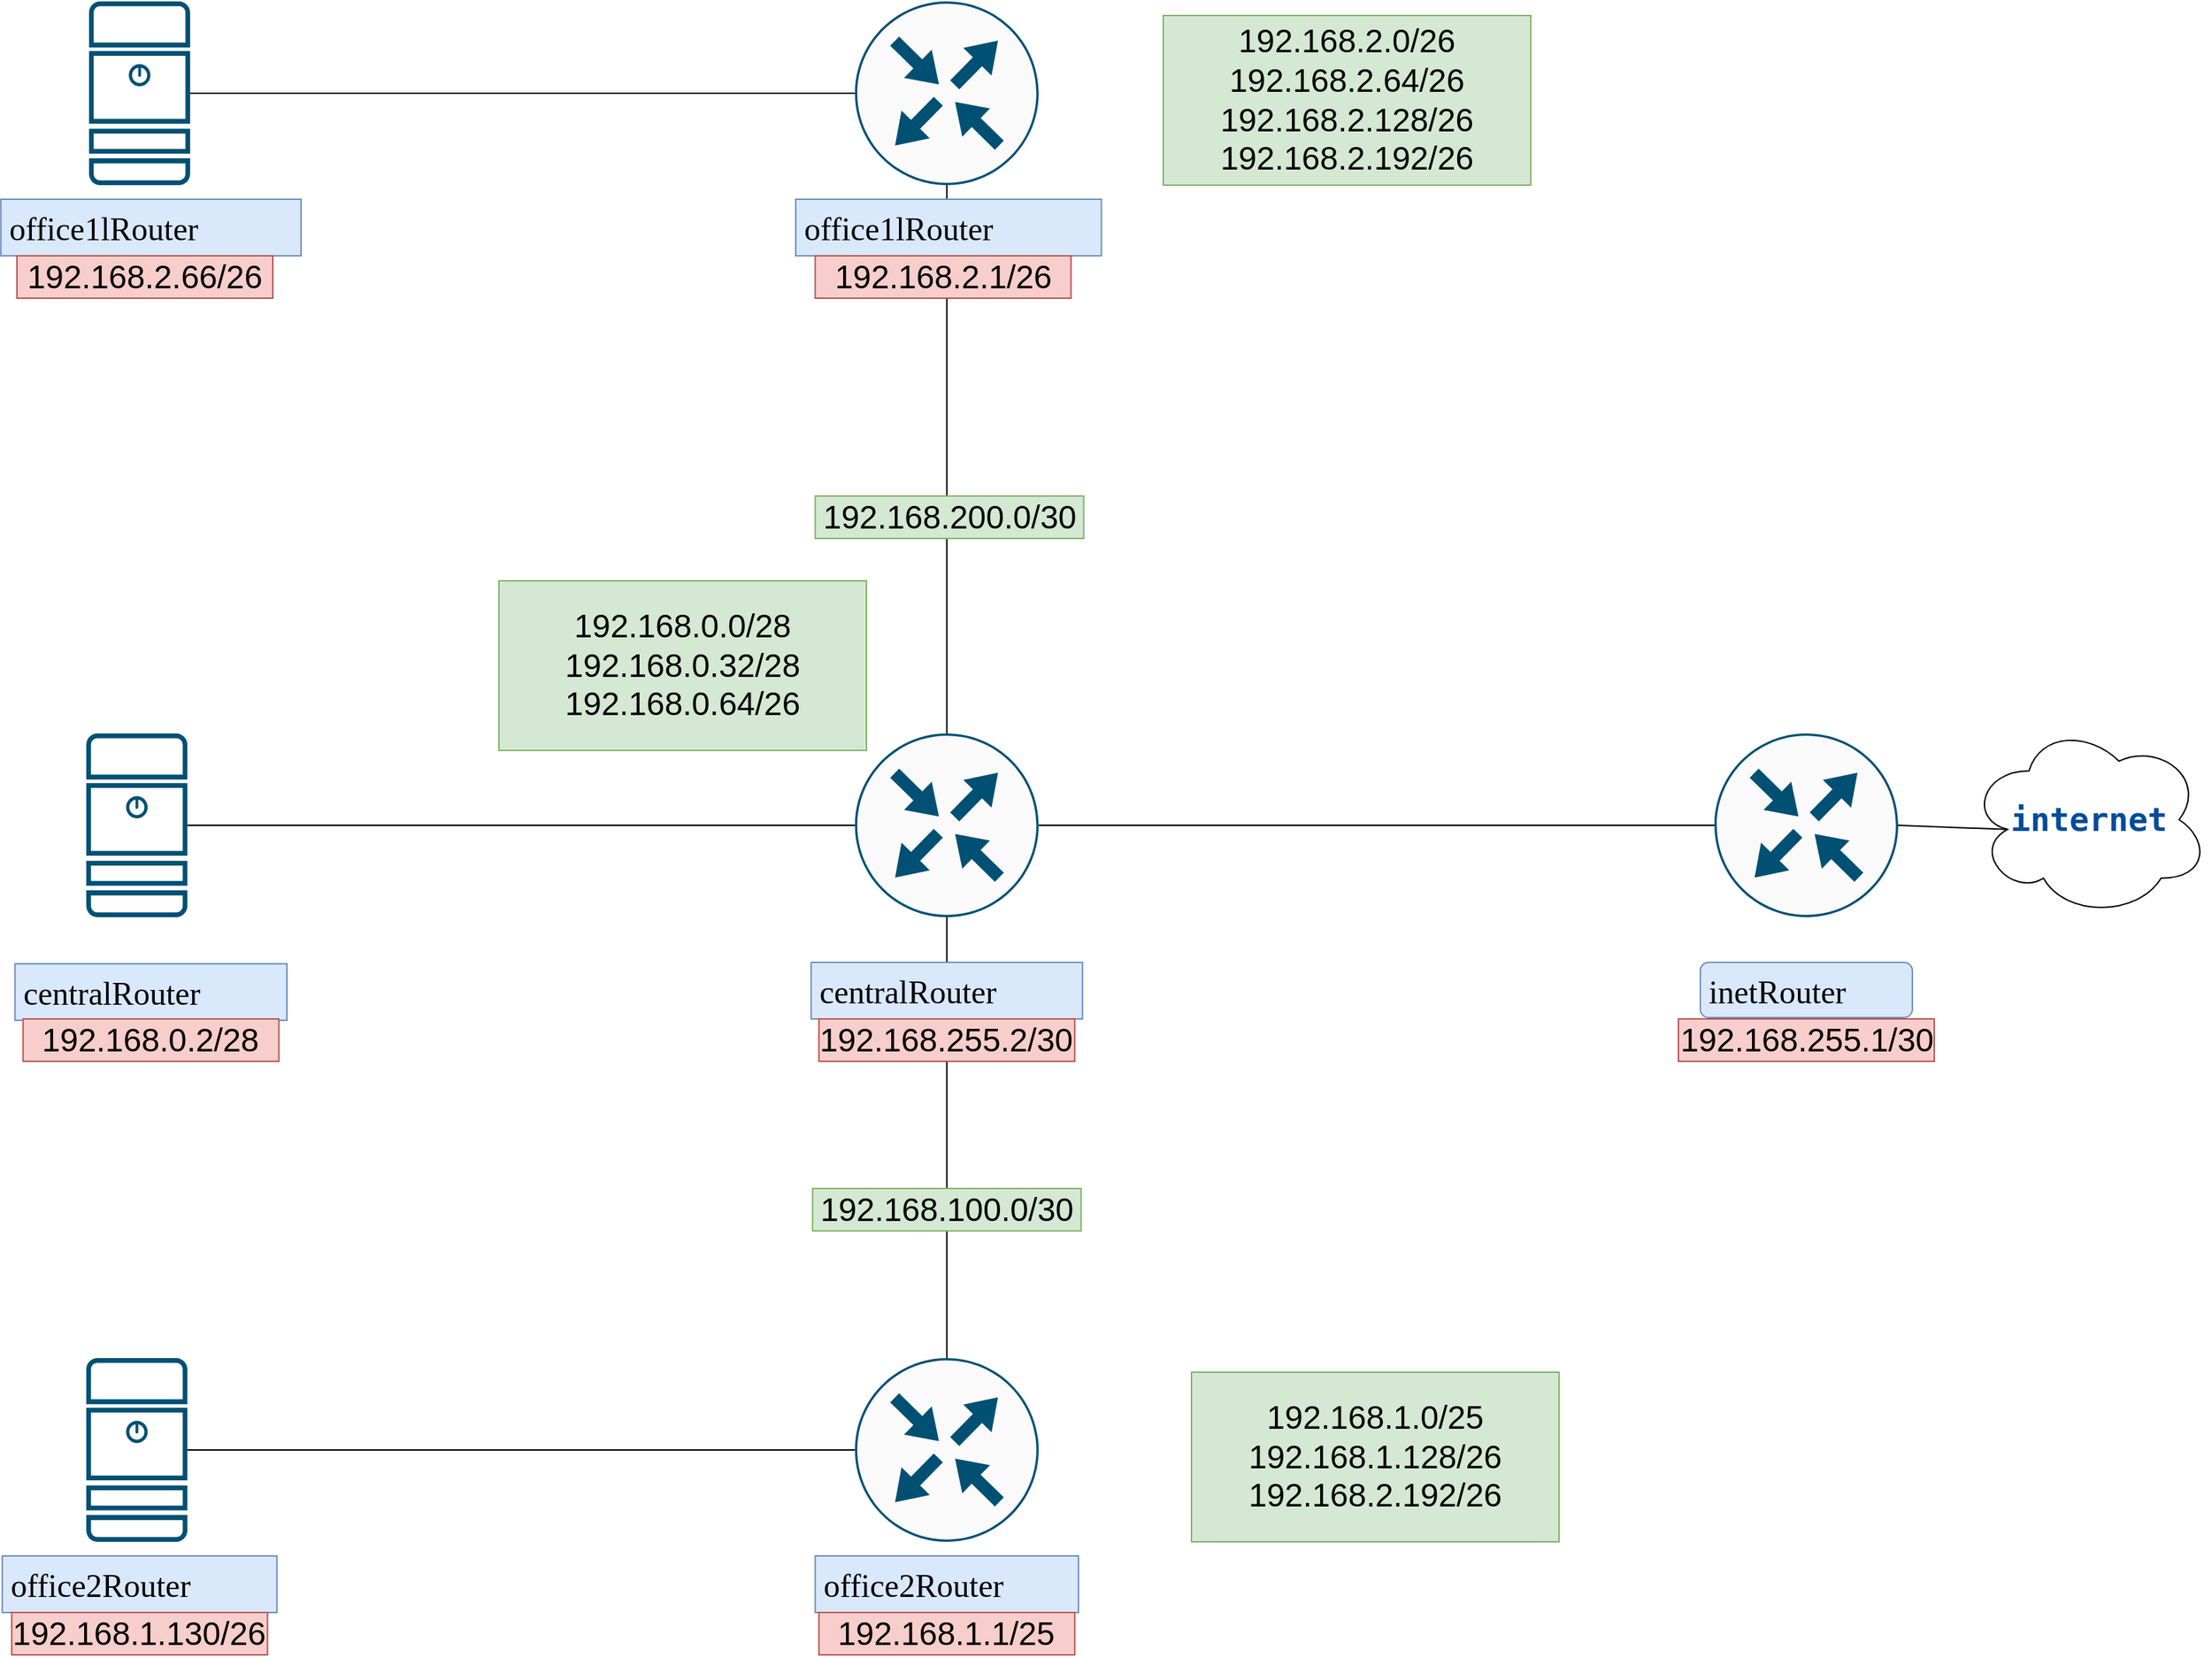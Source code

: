 <mxfile version="13.7.9" type="device"><diagram id="KuZuD-jntDy-JbdflS08" name="Страница 1"><mxGraphModel dx="2048" dy="1202" grid="1" gridSize="10" guides="1" tooltips="1" connect="1" arrows="1" fold="1" page="1" pageScale="1" pageWidth="1600" pageHeight="1200" math="0" shadow="0"><root><mxCell id="0"/><mxCell id="1" parent="0"/><mxCell id="XXiL--IOdOJGbTkfqCoF-18" value="" style="endArrow=none;html=1;rounded=0;exitX=0.5;exitY=0;exitDx=0;exitDy=0;exitPerimeter=0;entryX=0.5;entryY=1;entryDx=0;entryDy=0;entryPerimeter=0;" edge="1" parent="1" source="bfvXcH6auKhmm--2jW-i-27" target="bfvXcH6auKhmm--2jW-i-26"><mxGeometry relative="1" as="geometry"><mxPoint x="1160" y="350" as="sourcePoint"/><mxPoint x="1320" y="350" as="targetPoint"/></mxGeometry></mxCell><mxCell id="bfvXcH6auKhmm--2jW-i-11" value="" style="points=[[0.5,0,0],[1,0.5,0],[0.5,1,0],[0,0.5,0],[0.145,0.145,0],[0.856,0.145,0],[0.855,0.856,0],[0.145,0.855,0]];verticalLabelPosition=bottom;html=1;verticalAlign=top;aspect=fixed;align=center;pointerEvents=1;shape=mxgraph.cisco19.rect;prIcon=router;fillColor=#FAFAFA;strokeColor=#005073;" parent="1" vertex="1"><mxGeometry x="631.88" y="10" width="130" height="130" as="geometry"/></mxCell><mxCell id="bfvXcH6auKhmm--2jW-i-13" value="" style="points=[[0.015,0.015,0],[0.985,0.015,0],[0.985,0.985,0],[0.015,0.985,0],[0.25,0,0],[0.5,0,0],[0.75,0,0],[1,0.25,0],[1,0.5,0],[1,0.75,0],[0.75,1,0],[0.5,1,0],[0.25,1,0],[0,0.75,0],[0,0.5,0],[0,0.25,0]];verticalLabelPosition=bottom;html=1;verticalAlign=top;aspect=fixed;align=center;pointerEvents=1;shape=mxgraph.cisco19.server;fillColor=#005073;strokeColor=none;" parent="1" vertex="1"><mxGeometry x="88.06" y="970" width="71.5" height="130" as="geometry"/></mxCell><mxCell id="bfvXcH6auKhmm--2jW-i-15" value="&lt;pre&gt;&lt;font style=&quot;font-size: 23px&quot; color=&quot;#004c99&quot;&gt;&lt;b&gt;internet&lt;/b&gt;&lt;/font&gt;&lt;/pre&gt;" style="ellipse;shape=cloud;whiteSpace=wrap;html=1;align=center;strokeColor=#000000;" parent="1" vertex="1"><mxGeometry x="1420" y="520" width="170" height="138" as="geometry"/></mxCell><mxCell id="bfvXcH6auKhmm--2jW-i-24" value="" style="points=[[0.015,0.015,0],[0.985,0.015,0],[0.985,0.985,0],[0.015,0.985,0],[0.25,0,0],[0.5,0,0],[0.75,0,0],[1,0.25,0],[1,0.5,0],[1,0.75,0],[0.75,1,0],[0.5,1,0],[0.25,1,0],[0,0.75,0],[0,0.5,0],[0,0.25,0]];verticalLabelPosition=bottom;html=1;verticalAlign=top;aspect=fixed;align=center;pointerEvents=1;shape=mxgraph.cisco19.server;fillColor=#005073;strokeColor=none;" parent="1" vertex="1"><mxGeometry x="88.06" y="528" width="71.5" height="130" as="geometry"/></mxCell><mxCell id="bfvXcH6auKhmm--2jW-i-25" value="" style="points=[[0.015,0.015,0],[0.985,0.015,0],[0.985,0.985,0],[0.015,0.985,0],[0.25,0,0],[0.5,0,0],[0.75,0,0],[1,0.25,0],[1,0.5,0],[1,0.75,0],[0.75,1,0],[0.5,1,0],[0.25,1,0],[0,0.75,0],[0,0.5,0],[0,0.25,0]];verticalLabelPosition=bottom;html=1;verticalAlign=top;aspect=fixed;align=center;pointerEvents=1;shape=mxgraph.cisco19.server;fillColor=#005073;strokeColor=none;" parent="1" vertex="1"><mxGeometry x="90" y="10" width="71.5" height="130" as="geometry"/></mxCell><mxCell id="bfvXcH6auKhmm--2jW-i-26" value="" style="points=[[0.5,0,0],[1,0.5,0],[0.5,1,0],[0,0.5,0],[0.145,0.145,0],[0.856,0.145,0],[0.855,0.856,0],[0.145,0.855,0]];verticalLabelPosition=bottom;html=1;verticalAlign=top;aspect=fixed;align=center;pointerEvents=1;shape=mxgraph.cisco19.rect;prIcon=router;fillColor=#FAFAFA;strokeColor=#005073;" parent="1" vertex="1"><mxGeometry x="631.88" y="528" width="130" height="130" as="geometry"/></mxCell><mxCell id="bfvXcH6auKhmm--2jW-i-27" value="" style="points=[[0.5,0,0],[1,0.5,0],[0.5,1,0],[0,0.5,0],[0.145,0.145,0],[0.856,0.145,0],[0.855,0.856,0],[0.145,0.855,0]];verticalLabelPosition=bottom;html=1;verticalAlign=top;aspect=fixed;align=center;pointerEvents=1;shape=mxgraph.cisco19.rect;prIcon=router;fillColor=#FAFAFA;strokeColor=#005073;" parent="1" vertex="1"><mxGeometry x="631.88" y="970" width="130" height="130" as="geometry"/></mxCell><mxCell id="bfvXcH6auKhmm--2jW-i-28" value="" style="points=[[0.5,0,0],[1,0.5,0],[0.5,1,0],[0,0.5,0],[0.145,0.145,0],[0.856,0.145,0],[0.855,0.856,0],[0.145,0.855,0]];verticalLabelPosition=bottom;html=1;verticalAlign=top;aspect=fixed;align=center;pointerEvents=1;shape=mxgraph.cisco19.rect;prIcon=router;fillColor=#FAFAFA;strokeColor=#005073;" parent="1" vertex="1"><mxGeometry x="1240" y="528" width="130" height="130" as="geometry"/></mxCell><mxCell id="XXiL--IOdOJGbTkfqCoF-14" value="" style="endArrow=none;html=1;rounded=0;entryX=0.16;entryY=0.55;entryDx=0;entryDy=0;entryPerimeter=0;exitX=1;exitY=0.5;exitDx=0;exitDy=0;exitPerimeter=0;" edge="1" parent="1" source="bfvXcH6auKhmm--2jW-i-28" target="bfvXcH6auKhmm--2jW-i-15"><mxGeometry relative="1" as="geometry"><mxPoint x="770" y="350" as="sourcePoint"/><mxPoint x="930" y="350" as="targetPoint"/></mxGeometry></mxCell><mxCell id="XXiL--IOdOJGbTkfqCoF-17" value="" style="endArrow=none;html=1;rounded=0;exitX=0.5;exitY=1;exitDx=0;exitDy=0;exitPerimeter=0;entryX=0.5;entryY=0;entryDx=0;entryDy=0;entryPerimeter=0;" edge="1" parent="1" source="bfvXcH6auKhmm--2jW-i-11" target="bfvXcH6auKhmm--2jW-i-26"><mxGeometry relative="1" as="geometry"><mxPoint x="1160" y="350" as="sourcePoint"/><mxPoint x="1320" y="350" as="targetPoint"/></mxGeometry></mxCell><mxCell id="XXiL--IOdOJGbTkfqCoF-22" value="" style="group" vertex="1" connectable="0" parent="1"><mxGeometry x="590" y="150" width="216.25" height="70" as="geometry"/></mxCell><mxCell id="bfvXcH6auKhmm--2jW-i-19" value="office1lRouter" style="text;strokeColor=#6c8ebf;fillColor=#dae8fc;spacingLeft=4;spacingRight=4;overflow=hidden;rotatable=0;points=[[0,0.5],[1,0.5]];portConstraint=eastwest;fontSize=23;fontFamily=Lucida Console;" parent="XXiL--IOdOJGbTkfqCoF-22" vertex="1"><mxGeometry width="216.25" height="40" as="geometry"/></mxCell><mxCell id="XXiL--IOdOJGbTkfqCoF-12" value="&lt;font style=&quot;font-size: 23px&quot;&gt;192.168.2.1/26&lt;/font&gt;" style="text;html=1;strokeColor=#b85450;fillColor=#f8cecc;align=center;verticalAlign=middle;whiteSpace=wrap;rounded=0;" vertex="1" parent="XXiL--IOdOJGbTkfqCoF-22"><mxGeometry x="13.75" y="40" width="181" height="30" as="geometry"/></mxCell><mxCell id="XXiL--IOdOJGbTkfqCoF-23" value="" style="group" vertex="1" connectable="0" parent="1"><mxGeometry x="600.88" y="690" width="192" height="70" as="geometry"/></mxCell><mxCell id="bfvXcH6auKhmm--2jW-i-18" value="centralRouter" style="text;strokeColor=#6c8ebf;fillColor=#dae8fc;spacingLeft=4;spacingRight=4;overflow=hidden;rotatable=0;points=[[0,0.5],[1,0.5]];portConstraint=eastwest;fontSize=23;fontFamily=Lucida Console;" parent="XXiL--IOdOJGbTkfqCoF-23" vertex="1"><mxGeometry width="192" height="40" as="geometry"/></mxCell><mxCell id="XXiL--IOdOJGbTkfqCoF-11" value="&lt;font style=&quot;font-size: 23px&quot;&gt;192.168.255.2/30&lt;/font&gt;" style="text;html=1;strokeColor=#b85450;fillColor=#f8cecc;align=center;verticalAlign=middle;whiteSpace=wrap;rounded=0;" vertex="1" parent="XXiL--IOdOJGbTkfqCoF-23"><mxGeometry x="5.5" y="40" width="181" height="30" as="geometry"/></mxCell><mxCell id="XXiL--IOdOJGbTkfqCoF-24" value="" style="group" vertex="1" connectable="0" parent="1"><mxGeometry x="1214.5" y="690" width="181" height="70" as="geometry"/></mxCell><mxCell id="bfvXcH6auKhmm--2jW-i-17" value="inetRouter" style="text;strokeColor=#6c8ebf;fillColor=#dae8fc;spacingLeft=4;spacingRight=4;overflow=hidden;rotatable=0;points=[[0,0.5],[1,0.5]];portConstraint=eastwest;fontSize=23;fontFamily=Lucida Console;labelBackgroundColor=none;rounded=1;" parent="XXiL--IOdOJGbTkfqCoF-24" vertex="1"><mxGeometry x="15.5" width="150" height="39.03" as="geometry"/></mxCell><mxCell id="XXiL--IOdOJGbTkfqCoF-10" value="&lt;font style=&quot;font-size: 23px&quot;&gt;192.168.255.1/30&lt;/font&gt;" style="text;html=1;strokeColor=#b85450;fillColor=#f8cecc;align=center;verticalAlign=middle;whiteSpace=wrap;rounded=0;" vertex="1" parent="XXiL--IOdOJGbTkfqCoF-24"><mxGeometry y="40" width="181" height="30" as="geometry"/></mxCell><mxCell id="XXiL--IOdOJGbTkfqCoF-27" value="" style="group" vertex="1" connectable="0" parent="1"><mxGeometry x="603.75" y="1110" width="186.25" height="70" as="geometry"/></mxCell><mxCell id="bfvXcH6auKhmm--2jW-i-20" value="office2Router" style="text;strokeColor=#6c8ebf;fillColor=#dae8fc;spacingLeft=4;spacingRight=4;overflow=hidden;rotatable=0;points=[[0,0.5],[1,0.5]];portConstraint=eastwest;fontSize=23;fontFamily=Lucida Console;" parent="XXiL--IOdOJGbTkfqCoF-27" vertex="1"><mxGeometry width="186.25" height="40" as="geometry"/></mxCell><mxCell id="XXiL--IOdOJGbTkfqCoF-13" value="&lt;font style=&quot;font-size: 23px&quot;&gt;192.168.1.1/25&lt;/font&gt;" style="text;html=1;strokeColor=#b85450;fillColor=#f8cecc;align=center;verticalAlign=middle;whiteSpace=wrap;rounded=0;" vertex="1" parent="XXiL--IOdOJGbTkfqCoF-27"><mxGeometry x="2.63" y="40" width="181" height="30" as="geometry"/></mxCell><mxCell id="XXiL--IOdOJGbTkfqCoF-29" value="" style="group" vertex="1" connectable="0" parent="1"><mxGeometry x="28.6" y="1110" width="194.31" height="70" as="geometry"/></mxCell><mxCell id="bfvXcH6auKhmm--2jW-i-23" value="office2Router" style="text;strokeColor=#6c8ebf;fillColor=#dae8fc;spacingLeft=4;spacingRight=4;overflow=hidden;rotatable=0;points=[[0,0.5],[1,0.5]];portConstraint=eastwest;fontSize=23;fontFamily=Lucida Console;" parent="XXiL--IOdOJGbTkfqCoF-29" vertex="1"><mxGeometry width="194.31" height="40" as="geometry"/></mxCell><mxCell id="XXiL--IOdOJGbTkfqCoF-9" value="&lt;font style=&quot;font-size: 23px&quot;&gt;192.168.1.130/26&lt;/font&gt;" style="text;html=1;strokeColor=#b85450;fillColor=#f8cecc;align=center;verticalAlign=middle;whiteSpace=wrap;rounded=0;" vertex="1" parent="XXiL--IOdOJGbTkfqCoF-29"><mxGeometry x="6.66" y="40" width="181" height="30" as="geometry"/></mxCell><mxCell id="XXiL--IOdOJGbTkfqCoF-28" style="edgeStyle=orthogonalEdgeStyle;rounded=0;orthogonalLoop=1;jettySize=auto;html=1;exitX=1;exitY=0.5;exitDx=0;exitDy=0;" edge="1" parent="XXiL--IOdOJGbTkfqCoF-29" source="bfvXcH6auKhmm--2jW-i-23" target="bfvXcH6auKhmm--2jW-i-23"><mxGeometry relative="1" as="geometry"/></mxCell><mxCell id="XXiL--IOdOJGbTkfqCoF-30" value="" style="group" vertex="1" connectable="0" parent="1"><mxGeometry x="37.62" y="690.97" width="192.38" height="69.03" as="geometry"/></mxCell><mxCell id="bfvXcH6auKhmm--2jW-i-22" value="centralRouter" style="text;strokeColor=#6c8ebf;fillColor=#dae8fc;spacingLeft=4;spacingRight=4;overflow=hidden;rotatable=0;points=[[0,0.5],[1,0.5]];portConstraint=eastwest;fontSize=23;fontFamily=Lucida Console;" parent="XXiL--IOdOJGbTkfqCoF-30" vertex="1"><mxGeometry width="192.38" height="40" as="geometry"/></mxCell><mxCell id="XXiL--IOdOJGbTkfqCoF-8" value="&lt;font style=&quot;font-size: 23px&quot;&gt;192.168.0.2/28&lt;/font&gt;" style="text;html=1;strokeColor=#b85450;fillColor=#f8cecc;align=center;verticalAlign=middle;whiteSpace=wrap;rounded=0;" vertex="1" parent="XXiL--IOdOJGbTkfqCoF-30"><mxGeometry x="5.69" y="39.03" width="181" height="30" as="geometry"/></mxCell><mxCell id="XXiL--IOdOJGbTkfqCoF-32" value="" style="group" vertex="1" connectable="0" parent="1"><mxGeometry x="27.62" y="150" width="212.38" height="70" as="geometry"/></mxCell><mxCell id="bfvXcH6auKhmm--2jW-i-21" value="office1lRouter" style="text;strokeColor=#6c8ebf;fillColor=#dae8fc;spacingLeft=4;spacingRight=4;overflow=hidden;rotatable=0;points=[[0,0.5],[1,0.5]];portConstraint=eastwest;fontSize=23;fontFamily=Lucida Console;" parent="XXiL--IOdOJGbTkfqCoF-32" vertex="1"><mxGeometry width="212.38" height="40" as="geometry"/></mxCell><mxCell id="XXiL--IOdOJGbTkfqCoF-6" value="&lt;font style=&quot;font-size: 23px&quot;&gt;192.168.2.66/26&lt;/font&gt;" style="text;html=1;strokeColor=#b85450;fillColor=#f8cecc;align=center;verticalAlign=middle;whiteSpace=wrap;rounded=0;" vertex="1" parent="XXiL--IOdOJGbTkfqCoF-32"><mxGeometry x="11.38" y="40" width="181" height="30" as="geometry"/></mxCell><mxCell id="XXiL--IOdOJGbTkfqCoF-35" value="" style="endArrow=none;html=1;rounded=0;exitX=1;exitY=0.5;exitDx=0;exitDy=0;exitPerimeter=0;entryX=0;entryY=0.5;entryDx=0;entryDy=0;entryPerimeter=0;" edge="1" parent="1" source="bfvXcH6auKhmm--2jW-i-26" target="bfvXcH6auKhmm--2jW-i-28"><mxGeometry relative="1" as="geometry"><mxPoint x="950" y="680" as="sourcePoint"/><mxPoint x="1110" y="680" as="targetPoint"/></mxGeometry></mxCell><mxCell id="XXiL--IOdOJGbTkfqCoF-36" value="" style="endArrow=none;html=1;rounded=0;exitX=1;exitY=0.5;exitDx=0;exitDy=0;exitPerimeter=0;entryX=0;entryY=0.5;entryDx=0;entryDy=0;entryPerimeter=0;" edge="1" parent="1" source="bfvXcH6auKhmm--2jW-i-25" target="bfvXcH6auKhmm--2jW-i-11"><mxGeometry relative="1" as="geometry"><mxPoint x="510" y="510" as="sourcePoint"/><mxPoint x="670" y="510" as="targetPoint"/></mxGeometry></mxCell><mxCell id="XXiL--IOdOJGbTkfqCoF-37" value="" style="endArrow=none;html=1;rounded=0;exitX=1;exitY=0.5;exitDx=0;exitDy=0;exitPerimeter=0;entryX=0;entryY=0.5;entryDx=0;entryDy=0;entryPerimeter=0;" edge="1" parent="1" source="bfvXcH6auKhmm--2jW-i-24" target="bfvXcH6auKhmm--2jW-i-26"><mxGeometry relative="1" as="geometry"><mxPoint x="510" y="510" as="sourcePoint"/><mxPoint x="670" y="510" as="targetPoint"/></mxGeometry></mxCell><mxCell id="XXiL--IOdOJGbTkfqCoF-38" value="" style="endArrow=none;html=1;rounded=0;entryX=0;entryY=0.5;entryDx=0;entryDy=0;entryPerimeter=0;exitX=1;exitY=0.5;exitDx=0;exitDy=0;exitPerimeter=0;" edge="1" parent="1" source="bfvXcH6auKhmm--2jW-i-13" target="bfvXcH6auKhmm--2jW-i-27"><mxGeometry relative="1" as="geometry"><mxPoint x="280" y="1060" as="sourcePoint"/><mxPoint x="440" y="1060" as="targetPoint"/></mxGeometry></mxCell><mxCell id="XXiL--IOdOJGbTkfqCoF-39" value="&lt;font style=&quot;font-size: 23px&quot;&gt;192.168.100.0/30&lt;br&gt;&lt;/font&gt;" style="text;html=1;strokeColor=#82b366;fillColor=#d5e8d4;align=center;verticalAlign=middle;whiteSpace=wrap;rounded=0;" vertex="1" parent="1"><mxGeometry x="601.88" y="850" width="190" height="30" as="geometry"/></mxCell><mxCell id="XXiL--IOdOJGbTkfqCoF-41" value="&lt;font style=&quot;font-size: 23px&quot;&gt;192.168.200.0/30&lt;br&gt;&lt;/font&gt;" style="text;html=1;strokeColor=#82b366;fillColor=#d5e8d4;align=center;verticalAlign=middle;whiteSpace=wrap;rounded=0;" vertex="1" parent="1"><mxGeometry x="603.75" y="360" width="190" height="30" as="geometry"/></mxCell><mxCell id="XXiL--IOdOJGbTkfqCoF-42" value="&lt;font style=&quot;font-size: 23px&quot;&gt;192.168.2.0/26&lt;br&gt;192.168.2.64/26&lt;br&gt;192.168.2.128/26&lt;br&gt;192.168.2.192/26&lt;br&gt;&lt;/font&gt;" style="text;html=1;strokeColor=#82b366;fillColor=#d5e8d4;align=center;verticalAlign=middle;whiteSpace=wrap;rounded=0;" vertex="1" parent="1"><mxGeometry x="850" y="20" width="260" height="120" as="geometry"/></mxCell><mxCell id="XXiL--IOdOJGbTkfqCoF-43" value="&lt;font style=&quot;font-size: 23px&quot;&gt;192.168.1.0/25&lt;br&gt;192.168.1.128/26&lt;br&gt;192.168.2.192/26&lt;br&gt;&lt;/font&gt;" style="text;html=1;strokeColor=#82b366;fillColor=#d5e8d4;align=center;verticalAlign=middle;whiteSpace=wrap;rounded=0;" vertex="1" parent="1"><mxGeometry x="870" y="980" width="260" height="120" as="geometry"/></mxCell><mxCell id="XXiL--IOdOJGbTkfqCoF-44" value="&lt;font style=&quot;font-size: 23px&quot;&gt;192.168.0.0/28&lt;br&gt;192.168.0.32/28&lt;br&gt;192.168.0.64/26&lt;br&gt;&lt;/font&gt;" style="text;html=1;strokeColor=#82b366;fillColor=#d5e8d4;align=center;verticalAlign=middle;whiteSpace=wrap;rounded=0;" vertex="1" parent="1"><mxGeometry x="380" y="420" width="260" height="120" as="geometry"/></mxCell></root></mxGraphModel></diagram></mxfile>